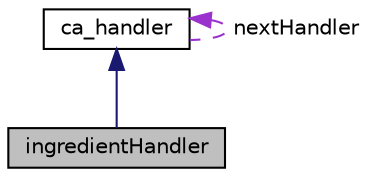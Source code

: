 digraph "ingredientHandler"
{
 // LATEX_PDF_SIZE
  edge [fontname="Helvetica",fontsize="10",labelfontname="Helvetica",labelfontsize="10"];
  node [fontname="Helvetica",fontsize="10",shape=record];
  Node1 [label="ingredientHandler",height=0.2,width=0.4,color="black", fillcolor="grey75", style="filled", fontcolor="black",tooltip="Abstract base class for handling ingredient customizations."];
  Node2 -> Node1 [dir="back",color="midnightblue",fontsize="10",style="solid",fontname="Helvetica"];
  Node2 [label="ca_handler",height=0.2,width=0.4,color="black", fillcolor="white", style="filled",URL="$classca__handler.html",tooltip=" "];
  Node2 -> Node2 [dir="back",color="darkorchid3",fontsize="10",style="dashed",label=" nextHandler" ,fontname="Helvetica"];
}
